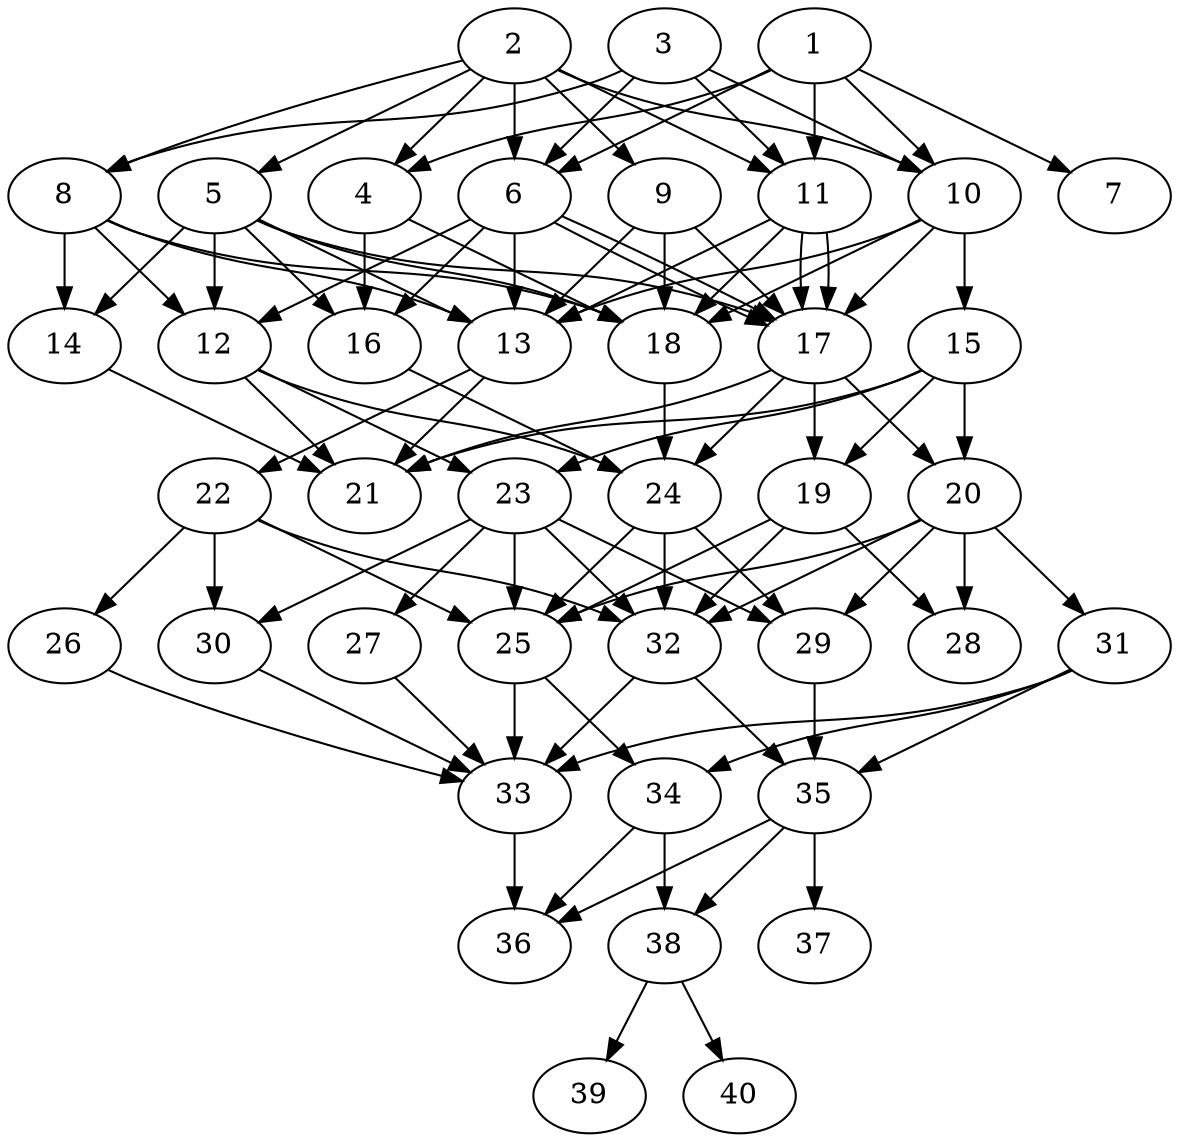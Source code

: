 // DAG automatically generated by daggen at Tue Aug  6 16:28:35 2019
// ./daggen --dot -n 40 --ccr 0.5 --fat 0.5 --regular 0.5 --density 0.8 --mindata 5242880 --maxdata 52428800 
digraph G {
  1 [size="24829952", alpha="0.02", expect_size="12414976"] 
  1 -> 4 [size ="12414976"]
  1 -> 6 [size ="12414976"]
  1 -> 7 [size ="12414976"]
  1 -> 10 [size ="12414976"]
  1 -> 11 [size ="12414976"]
  2 [size="40179712", alpha="0.02", expect_size="20089856"] 
  2 -> 4 [size ="20089856"]
  2 -> 5 [size ="20089856"]
  2 -> 6 [size ="20089856"]
  2 -> 8 [size ="20089856"]
  2 -> 9 [size ="20089856"]
  2 -> 10 [size ="20089856"]
  2 -> 11 [size ="20089856"]
  3 [size="48033792", alpha="0.13", expect_size="24016896"] 
  3 -> 6 [size ="24016896"]
  3 -> 8 [size ="24016896"]
  3 -> 10 [size ="24016896"]
  3 -> 11 [size ="24016896"]
  4 [size="93343744", alpha="0.01", expect_size="46671872"] 
  4 -> 16 [size ="46671872"]
  4 -> 18 [size ="46671872"]
  5 [size="98267136", alpha="0.14", expect_size="49133568"] 
  5 -> 12 [size ="49133568"]
  5 -> 13 [size ="49133568"]
  5 -> 14 [size ="49133568"]
  5 -> 16 [size ="49133568"]
  5 -> 17 [size ="49133568"]
  5 -> 18 [size ="49133568"]
  6 [size="94656512", alpha="0.18", expect_size="47328256"] 
  6 -> 12 [size ="47328256"]
  6 -> 13 [size ="47328256"]
  6 -> 16 [size ="47328256"]
  6 -> 17 [size ="47328256"]
  6 -> 17 [size ="47328256"]
  7 [size="22726656", alpha="0.05", expect_size="11363328"] 
  8 [size="29331456", alpha="0.08", expect_size="14665728"] 
  8 -> 12 [size ="14665728"]
  8 -> 13 [size ="14665728"]
  8 -> 14 [size ="14665728"]
  8 -> 18 [size ="14665728"]
  9 [size="18978816", alpha="0.18", expect_size="9489408"] 
  9 -> 13 [size ="9489408"]
  9 -> 17 [size ="9489408"]
  9 -> 18 [size ="9489408"]
  10 [size="18964480", alpha="0.19", expect_size="9482240"] 
  10 -> 13 [size ="9482240"]
  10 -> 15 [size ="9482240"]
  10 -> 17 [size ="9482240"]
  10 -> 18 [size ="9482240"]
  11 [size="57108480", alpha="0.00", expect_size="28554240"] 
  11 -> 13 [size ="28554240"]
  11 -> 17 [size ="28554240"]
  11 -> 17 [size ="28554240"]
  11 -> 18 [size ="28554240"]
  12 [size="64995328", alpha="0.04", expect_size="32497664"] 
  12 -> 21 [size ="32497664"]
  12 -> 23 [size ="32497664"]
  12 -> 24 [size ="32497664"]
  13 [size="73345024", alpha="0.01", expect_size="36672512"] 
  13 -> 21 [size ="36672512"]
  13 -> 22 [size ="36672512"]
  14 [size="39075840", alpha="0.06", expect_size="19537920"] 
  14 -> 21 [size ="19537920"]
  15 [size="45936640", alpha="0.06", expect_size="22968320"] 
  15 -> 19 [size ="22968320"]
  15 -> 20 [size ="22968320"]
  15 -> 21 [size ="22968320"]
  15 -> 23 [size ="22968320"]
  16 [size="18198528", alpha="0.19", expect_size="9099264"] 
  16 -> 24 [size ="9099264"]
  17 [size="102361088", alpha="0.08", expect_size="51180544"] 
  17 -> 19 [size ="51180544"]
  17 -> 20 [size ="51180544"]
  17 -> 21 [size ="51180544"]
  17 -> 24 [size ="51180544"]
  18 [size="32292864", alpha="0.14", expect_size="16146432"] 
  18 -> 24 [size ="16146432"]
  19 [size="68126720", alpha="0.14", expect_size="34063360"] 
  19 -> 25 [size ="34063360"]
  19 -> 28 [size ="34063360"]
  19 -> 32 [size ="34063360"]
  20 [size="60715008", alpha="0.15", expect_size="30357504"] 
  20 -> 25 [size ="30357504"]
  20 -> 28 [size ="30357504"]
  20 -> 29 [size ="30357504"]
  20 -> 31 [size ="30357504"]
  20 -> 32 [size ="30357504"]
  21 [size="54724608", alpha="0.19", expect_size="27362304"] 
  22 [size="55244800", alpha="0.09", expect_size="27622400"] 
  22 -> 25 [size ="27622400"]
  22 -> 26 [size ="27622400"]
  22 -> 30 [size ="27622400"]
  22 -> 32 [size ="27622400"]
  23 [size="76308480", alpha="0.07", expect_size="38154240"] 
  23 -> 25 [size ="38154240"]
  23 -> 27 [size ="38154240"]
  23 -> 29 [size ="38154240"]
  23 -> 30 [size ="38154240"]
  23 -> 32 [size ="38154240"]
  24 [size="79075328", alpha="0.02", expect_size="39537664"] 
  24 -> 25 [size ="39537664"]
  24 -> 29 [size ="39537664"]
  24 -> 32 [size ="39537664"]
  25 [size="10840064", alpha="0.17", expect_size="5420032"] 
  25 -> 33 [size ="5420032"]
  25 -> 34 [size ="5420032"]
  26 [size="39772160", alpha="0.09", expect_size="19886080"] 
  26 -> 33 [size ="19886080"]
  27 [size="32858112", alpha="0.04", expect_size="16429056"] 
  27 -> 33 [size ="16429056"]
  28 [size="70127616", alpha="0.02", expect_size="35063808"] 
  29 [size="41392128", alpha="0.03", expect_size="20696064"] 
  29 -> 35 [size ="20696064"]
  30 [size="12220416", alpha="0.05", expect_size="6110208"] 
  30 -> 33 [size ="6110208"]
  31 [size="81313792", alpha="0.17", expect_size="40656896"] 
  31 -> 33 [size ="40656896"]
  31 -> 34 [size ="40656896"]
  31 -> 35 [size ="40656896"]
  32 [size="74276864", alpha="0.01", expect_size="37138432"] 
  32 -> 33 [size ="37138432"]
  32 -> 35 [size ="37138432"]
  33 [size="20803584", alpha="0.18", expect_size="10401792"] 
  33 -> 36 [size ="10401792"]
  34 [size="52815872", alpha="0.01", expect_size="26407936"] 
  34 -> 36 [size ="26407936"]
  34 -> 38 [size ="26407936"]
  35 [size="64430080", alpha="0.12", expect_size="32215040"] 
  35 -> 36 [size ="32215040"]
  35 -> 37 [size ="32215040"]
  35 -> 38 [size ="32215040"]
  36 [size="49053696", alpha="0.04", expect_size="24526848"] 
  37 [size="90863616", alpha="0.16", expect_size="45431808"] 
  38 [size="13357056", alpha="0.12", expect_size="6678528"] 
  38 -> 39 [size ="6678528"]
  38 -> 40 [size ="6678528"]
  39 [size="24121344", alpha="0.01", expect_size="12060672"] 
  40 [size="37279744", alpha="0.20", expect_size="18639872"] 
}
